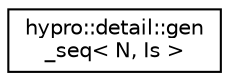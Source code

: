digraph "Graphical Class Hierarchy"
{
  edge [fontname="Helvetica",fontsize="10",labelfontname="Helvetica",labelfontsize="10"];
  node [fontname="Helvetica",fontsize="10",shape=record];
  rankdir="LR";
  Node1 [label="hypro::detail::gen\l_seq\< N, Is \>",height=0.2,width=0.4,color="black", fillcolor="white", style="filled",URL="$structhypro_1_1detail_1_1gen__seq.html"];
}
